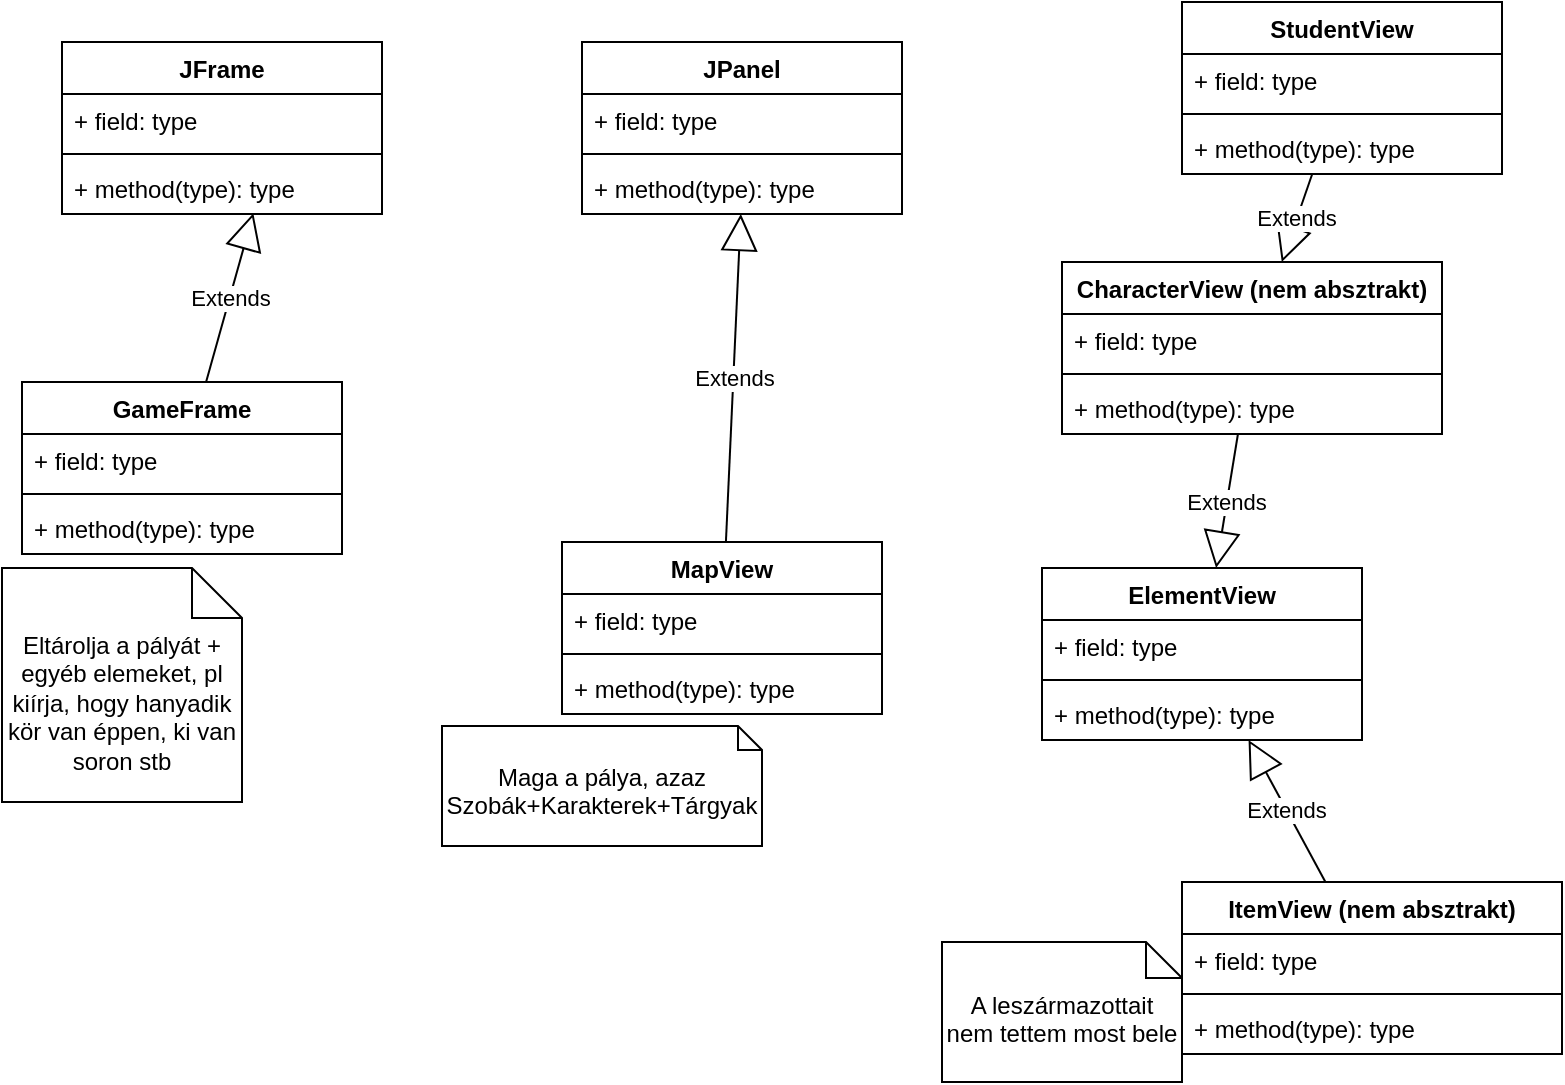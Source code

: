 <mxfile version="23.1.5" type="device" pages="4">
  <diagram name="Class Diagram elképzelés" id="jBqqYdpKlHWJdfAQ_hQS">
    <mxGraphModel dx="880" dy="532" grid="1" gridSize="10" guides="1" tooltips="1" connect="1" arrows="1" fold="1" page="1" pageScale="1" pageWidth="827" pageHeight="1169" math="0" shadow="0">
      <root>
        <mxCell id="0" />
        <mxCell id="1" parent="0" />
        <mxCell id="Ef0-soOT70HIK-JGK4Q5-2" value="ElementView" style="swimlane;fontStyle=1;align=center;verticalAlign=top;childLayout=stackLayout;horizontal=1;startSize=26;horizontalStack=0;resizeParent=1;resizeParentMax=0;resizeLast=0;collapsible=1;marginBottom=0;whiteSpace=wrap;html=1;" parent="1" vertex="1">
          <mxGeometry x="530" y="313" width="160" height="86" as="geometry" />
        </mxCell>
        <mxCell id="Ef0-soOT70HIK-JGK4Q5-3" value="+ field: type" style="text;strokeColor=none;fillColor=none;align=left;verticalAlign=top;spacingLeft=4;spacingRight=4;overflow=hidden;rotatable=0;points=[[0,0.5],[1,0.5]];portConstraint=eastwest;whiteSpace=wrap;html=1;" parent="Ef0-soOT70HIK-JGK4Q5-2" vertex="1">
          <mxGeometry y="26" width="160" height="26" as="geometry" />
        </mxCell>
        <mxCell id="Ef0-soOT70HIK-JGK4Q5-4" value="" style="line;strokeWidth=1;fillColor=none;align=left;verticalAlign=middle;spacingTop=-1;spacingLeft=3;spacingRight=3;rotatable=0;labelPosition=right;points=[];portConstraint=eastwest;strokeColor=inherit;" parent="Ef0-soOT70HIK-JGK4Q5-2" vertex="1">
          <mxGeometry y="52" width="160" height="8" as="geometry" />
        </mxCell>
        <mxCell id="Ef0-soOT70HIK-JGK4Q5-5" value="+ method(type): type" style="text;strokeColor=none;fillColor=none;align=left;verticalAlign=top;spacingLeft=4;spacingRight=4;overflow=hidden;rotatable=0;points=[[0,0.5],[1,0.5]];portConstraint=eastwest;whiteSpace=wrap;html=1;" parent="Ef0-soOT70HIK-JGK4Q5-2" vertex="1">
          <mxGeometry y="60" width="160" height="26" as="geometry" />
        </mxCell>
        <mxCell id="Ef0-soOT70HIK-JGK4Q5-6" value="MapView" style="swimlane;fontStyle=1;align=center;verticalAlign=top;childLayout=stackLayout;horizontal=1;startSize=26;horizontalStack=0;resizeParent=1;resizeParentMax=0;resizeLast=0;collapsible=1;marginBottom=0;whiteSpace=wrap;html=1;" parent="1" vertex="1">
          <mxGeometry x="290" y="300" width="160" height="86" as="geometry" />
        </mxCell>
        <mxCell id="Ef0-soOT70HIK-JGK4Q5-7" value="+ field: type" style="text;strokeColor=none;fillColor=none;align=left;verticalAlign=top;spacingLeft=4;spacingRight=4;overflow=hidden;rotatable=0;points=[[0,0.5],[1,0.5]];portConstraint=eastwest;whiteSpace=wrap;html=1;" parent="Ef0-soOT70HIK-JGK4Q5-6" vertex="1">
          <mxGeometry y="26" width="160" height="26" as="geometry" />
        </mxCell>
        <mxCell id="Ef0-soOT70HIK-JGK4Q5-8" value="" style="line;strokeWidth=1;fillColor=none;align=left;verticalAlign=middle;spacingTop=-1;spacingLeft=3;spacingRight=3;rotatable=0;labelPosition=right;points=[];portConstraint=eastwest;strokeColor=inherit;" parent="Ef0-soOT70HIK-JGK4Q5-6" vertex="1">
          <mxGeometry y="52" width="160" height="8" as="geometry" />
        </mxCell>
        <mxCell id="Ef0-soOT70HIK-JGK4Q5-9" value="+ method(type): type" style="text;strokeColor=none;fillColor=none;align=left;verticalAlign=top;spacingLeft=4;spacingRight=4;overflow=hidden;rotatable=0;points=[[0,0.5],[1,0.5]];portConstraint=eastwest;whiteSpace=wrap;html=1;" parent="Ef0-soOT70HIK-JGK4Q5-6" vertex="1">
          <mxGeometry y="60" width="160" height="26" as="geometry" />
        </mxCell>
        <mxCell id="Ef0-soOT70HIK-JGK4Q5-10" value="GameFrame" style="swimlane;fontStyle=1;align=center;verticalAlign=top;childLayout=stackLayout;horizontal=1;startSize=26;horizontalStack=0;resizeParent=1;resizeParentMax=0;resizeLast=0;collapsible=1;marginBottom=0;whiteSpace=wrap;html=1;" parent="1" vertex="1">
          <mxGeometry x="20" y="220" width="160" height="86" as="geometry" />
        </mxCell>
        <mxCell id="Ef0-soOT70HIK-JGK4Q5-11" value="+ field: type" style="text;strokeColor=none;fillColor=none;align=left;verticalAlign=top;spacingLeft=4;spacingRight=4;overflow=hidden;rotatable=0;points=[[0,0.5],[1,0.5]];portConstraint=eastwest;whiteSpace=wrap;html=1;" parent="Ef0-soOT70HIK-JGK4Q5-10" vertex="1">
          <mxGeometry y="26" width="160" height="26" as="geometry" />
        </mxCell>
        <mxCell id="Ef0-soOT70HIK-JGK4Q5-12" value="" style="line;strokeWidth=1;fillColor=none;align=left;verticalAlign=middle;spacingTop=-1;spacingLeft=3;spacingRight=3;rotatable=0;labelPosition=right;points=[];portConstraint=eastwest;strokeColor=inherit;" parent="Ef0-soOT70HIK-JGK4Q5-10" vertex="1">
          <mxGeometry y="52" width="160" height="8" as="geometry" />
        </mxCell>
        <mxCell id="Ef0-soOT70HIK-JGK4Q5-13" value="+ method(type): type" style="text;strokeColor=none;fillColor=none;align=left;verticalAlign=top;spacingLeft=4;spacingRight=4;overflow=hidden;rotatable=0;points=[[0,0.5],[1,0.5]];portConstraint=eastwest;whiteSpace=wrap;html=1;" parent="Ef0-soOT70HIK-JGK4Q5-10" vertex="1">
          <mxGeometry y="60" width="160" height="26" as="geometry" />
        </mxCell>
        <mxCell id="Ef0-soOT70HIK-JGK4Q5-15" value="JFrame" style="swimlane;fontStyle=1;align=center;verticalAlign=top;childLayout=stackLayout;horizontal=1;startSize=26;horizontalStack=0;resizeParent=1;resizeParentMax=0;resizeLast=0;collapsible=1;marginBottom=0;whiteSpace=wrap;html=1;" parent="1" vertex="1">
          <mxGeometry x="40" y="50" width="160" height="86" as="geometry" />
        </mxCell>
        <mxCell id="Ef0-soOT70HIK-JGK4Q5-16" value="+ field: type" style="text;strokeColor=none;fillColor=none;align=left;verticalAlign=top;spacingLeft=4;spacingRight=4;overflow=hidden;rotatable=0;points=[[0,0.5],[1,0.5]];portConstraint=eastwest;whiteSpace=wrap;html=1;" parent="Ef0-soOT70HIK-JGK4Q5-15" vertex="1">
          <mxGeometry y="26" width="160" height="26" as="geometry" />
        </mxCell>
        <mxCell id="Ef0-soOT70HIK-JGK4Q5-17" value="" style="line;strokeWidth=1;fillColor=none;align=left;verticalAlign=middle;spacingTop=-1;spacingLeft=3;spacingRight=3;rotatable=0;labelPosition=right;points=[];portConstraint=eastwest;strokeColor=inherit;" parent="Ef0-soOT70HIK-JGK4Q5-15" vertex="1">
          <mxGeometry y="52" width="160" height="8" as="geometry" />
        </mxCell>
        <mxCell id="Ef0-soOT70HIK-JGK4Q5-18" value="+ method(type): type" style="text;strokeColor=none;fillColor=none;align=left;verticalAlign=top;spacingLeft=4;spacingRight=4;overflow=hidden;rotatable=0;points=[[0,0.5],[1,0.5]];portConstraint=eastwest;whiteSpace=wrap;html=1;" parent="Ef0-soOT70HIK-JGK4Q5-15" vertex="1">
          <mxGeometry y="60" width="160" height="26" as="geometry" />
        </mxCell>
        <mxCell id="Ef0-soOT70HIK-JGK4Q5-19" value="Extends" style="endArrow=block;endSize=16;endFill=0;html=1;rounded=0;entryX=0.598;entryY=0.985;entryDx=0;entryDy=0;entryPerimeter=0;" parent="1" source="Ef0-soOT70HIK-JGK4Q5-10" target="Ef0-soOT70HIK-JGK4Q5-18" edge="1">
          <mxGeometry width="160" relative="1" as="geometry">
            <mxPoint x="60" y="180" as="sourcePoint" />
            <mxPoint x="220" y="180" as="targetPoint" />
          </mxGeometry>
        </mxCell>
        <mxCell id="Ef0-soOT70HIK-JGK4Q5-20" value="JPanel" style="swimlane;fontStyle=1;align=center;verticalAlign=top;childLayout=stackLayout;horizontal=1;startSize=26;horizontalStack=0;resizeParent=1;resizeParentMax=0;resizeLast=0;collapsible=1;marginBottom=0;whiteSpace=wrap;html=1;" parent="1" vertex="1">
          <mxGeometry x="300" y="50" width="160" height="86" as="geometry" />
        </mxCell>
        <mxCell id="Ef0-soOT70HIK-JGK4Q5-21" value="+ field: type" style="text;strokeColor=none;fillColor=none;align=left;verticalAlign=top;spacingLeft=4;spacingRight=4;overflow=hidden;rotatable=0;points=[[0,0.5],[1,0.5]];portConstraint=eastwest;whiteSpace=wrap;html=1;" parent="Ef0-soOT70HIK-JGK4Q5-20" vertex="1">
          <mxGeometry y="26" width="160" height="26" as="geometry" />
        </mxCell>
        <mxCell id="Ef0-soOT70HIK-JGK4Q5-22" value="" style="line;strokeWidth=1;fillColor=none;align=left;verticalAlign=middle;spacingTop=-1;spacingLeft=3;spacingRight=3;rotatable=0;labelPosition=right;points=[];portConstraint=eastwest;strokeColor=inherit;" parent="Ef0-soOT70HIK-JGK4Q5-20" vertex="1">
          <mxGeometry y="52" width="160" height="8" as="geometry" />
        </mxCell>
        <mxCell id="Ef0-soOT70HIK-JGK4Q5-23" value="+ method(type): type" style="text;strokeColor=none;fillColor=none;align=left;verticalAlign=top;spacingLeft=4;spacingRight=4;overflow=hidden;rotatable=0;points=[[0,0.5],[1,0.5]];portConstraint=eastwest;whiteSpace=wrap;html=1;" parent="Ef0-soOT70HIK-JGK4Q5-20" vertex="1">
          <mxGeometry y="60" width="160" height="26" as="geometry" />
        </mxCell>
        <mxCell id="Ef0-soOT70HIK-JGK4Q5-24" value="Extends" style="endArrow=block;endSize=16;endFill=0;html=1;rounded=0;" parent="1" source="Ef0-soOT70HIK-JGK4Q5-6" target="Ef0-soOT70HIK-JGK4Q5-23" edge="1">
          <mxGeometry width="160" relative="1" as="geometry">
            <mxPoint x="310" y="200" as="sourcePoint" />
            <mxPoint x="470" y="200" as="targetPoint" />
          </mxGeometry>
        </mxCell>
        <mxCell id="Ef0-soOT70HIK-JGK4Q5-25" value="ItemView (nem absztrakt)" style="swimlane;fontStyle=1;align=center;verticalAlign=top;childLayout=stackLayout;horizontal=1;startSize=26;horizontalStack=0;resizeParent=1;resizeParentMax=0;resizeLast=0;collapsible=1;marginBottom=0;whiteSpace=wrap;html=1;" parent="1" vertex="1">
          <mxGeometry x="600" y="470" width="190" height="86" as="geometry" />
        </mxCell>
        <mxCell id="Ef0-soOT70HIK-JGK4Q5-26" value="+ field: type" style="text;strokeColor=none;fillColor=none;align=left;verticalAlign=top;spacingLeft=4;spacingRight=4;overflow=hidden;rotatable=0;points=[[0,0.5],[1,0.5]];portConstraint=eastwest;whiteSpace=wrap;html=1;" parent="Ef0-soOT70HIK-JGK4Q5-25" vertex="1">
          <mxGeometry y="26" width="190" height="26" as="geometry" />
        </mxCell>
        <mxCell id="Ef0-soOT70HIK-JGK4Q5-27" value="" style="line;strokeWidth=1;fillColor=none;align=left;verticalAlign=middle;spacingTop=-1;spacingLeft=3;spacingRight=3;rotatable=0;labelPosition=right;points=[];portConstraint=eastwest;strokeColor=inherit;" parent="Ef0-soOT70HIK-JGK4Q5-25" vertex="1">
          <mxGeometry y="52" width="190" height="8" as="geometry" />
        </mxCell>
        <mxCell id="Ef0-soOT70HIK-JGK4Q5-28" value="+ method(type): type" style="text;strokeColor=none;fillColor=none;align=left;verticalAlign=top;spacingLeft=4;spacingRight=4;overflow=hidden;rotatable=0;points=[[0,0.5],[1,0.5]];portConstraint=eastwest;whiteSpace=wrap;html=1;" parent="Ef0-soOT70HIK-JGK4Q5-25" vertex="1">
          <mxGeometry y="60" width="190" height="26" as="geometry" />
        </mxCell>
        <mxCell id="Ef0-soOT70HIK-JGK4Q5-29" value="Extends" style="endArrow=block;endSize=16;endFill=0;html=1;rounded=0;" parent="1" source="Ef0-soOT70HIK-JGK4Q5-25" target="Ef0-soOT70HIK-JGK4Q5-2" edge="1">
          <mxGeometry width="160" relative="1" as="geometry">
            <mxPoint x="290" y="480" as="sourcePoint" />
            <mxPoint x="450" y="480" as="targetPoint" />
          </mxGeometry>
        </mxCell>
        <mxCell id="Ef0-soOT70HIK-JGK4Q5-31" value="Maga a pálya, azaz Szobák+Karakterek+Tárgyak" style="shape=note2;boundedLbl=1;whiteSpace=wrap;html=1;size=12;verticalAlign=top;align=center;" parent="1" vertex="1">
          <mxGeometry x="230" y="392" width="160" height="60" as="geometry" />
        </mxCell>
        <mxCell id="Ef0-soOT70HIK-JGK4Q5-33" value="Eltárolja a pályát + egyéb elemeket, pl kiírja, hogy hanyadik kör van éppen, ki van soron stb" style="shape=note2;boundedLbl=1;whiteSpace=wrap;html=1;size=25;verticalAlign=top;align=center;" parent="1" vertex="1">
          <mxGeometry x="10" y="313" width="120" height="117" as="geometry" />
        </mxCell>
        <mxCell id="Ef0-soOT70HIK-JGK4Q5-34" value="A leszármazottait nem tettem most bele" style="shape=note2;boundedLbl=1;whiteSpace=wrap;html=1;size=18;verticalAlign=top;align=center;" parent="1" vertex="1">
          <mxGeometry x="480" y="500" width="120" height="70" as="geometry" />
        </mxCell>
        <mxCell id="Ef0-soOT70HIK-JGK4Q5-35" value="CharacterView (nem absztrakt)" style="swimlane;fontStyle=1;align=center;verticalAlign=top;childLayout=stackLayout;horizontal=1;startSize=26;horizontalStack=0;resizeParent=1;resizeParentMax=0;resizeLast=0;collapsible=1;marginBottom=0;whiteSpace=wrap;html=1;" parent="1" vertex="1">
          <mxGeometry x="540" y="160" width="190" height="86" as="geometry" />
        </mxCell>
        <mxCell id="Ef0-soOT70HIK-JGK4Q5-36" value="+ field: type" style="text;strokeColor=none;fillColor=none;align=left;verticalAlign=top;spacingLeft=4;spacingRight=4;overflow=hidden;rotatable=0;points=[[0,0.5],[1,0.5]];portConstraint=eastwest;whiteSpace=wrap;html=1;" parent="Ef0-soOT70HIK-JGK4Q5-35" vertex="1">
          <mxGeometry y="26" width="190" height="26" as="geometry" />
        </mxCell>
        <mxCell id="Ef0-soOT70HIK-JGK4Q5-37" value="" style="line;strokeWidth=1;fillColor=none;align=left;verticalAlign=middle;spacingTop=-1;spacingLeft=3;spacingRight=3;rotatable=0;labelPosition=right;points=[];portConstraint=eastwest;strokeColor=inherit;" parent="Ef0-soOT70HIK-JGK4Q5-35" vertex="1">
          <mxGeometry y="52" width="190" height="8" as="geometry" />
        </mxCell>
        <mxCell id="Ef0-soOT70HIK-JGK4Q5-38" value="+ method(type): type" style="text;strokeColor=none;fillColor=none;align=left;verticalAlign=top;spacingLeft=4;spacingRight=4;overflow=hidden;rotatable=0;points=[[0,0.5],[1,0.5]];portConstraint=eastwest;whiteSpace=wrap;html=1;" parent="Ef0-soOT70HIK-JGK4Q5-35" vertex="1">
          <mxGeometry y="60" width="190" height="26" as="geometry" />
        </mxCell>
        <mxCell id="Ef0-soOT70HIK-JGK4Q5-39" value="StudentView" style="swimlane;fontStyle=1;align=center;verticalAlign=top;childLayout=stackLayout;horizontal=1;startSize=26;horizontalStack=0;resizeParent=1;resizeParentMax=0;resizeLast=0;collapsible=1;marginBottom=0;whiteSpace=wrap;html=1;" parent="1" vertex="1">
          <mxGeometry x="600" y="30" width="160" height="86" as="geometry" />
        </mxCell>
        <mxCell id="Ef0-soOT70HIK-JGK4Q5-40" value="+ field: type" style="text;strokeColor=none;fillColor=none;align=left;verticalAlign=top;spacingLeft=4;spacingRight=4;overflow=hidden;rotatable=0;points=[[0,0.5],[1,0.5]];portConstraint=eastwest;whiteSpace=wrap;html=1;" parent="Ef0-soOT70HIK-JGK4Q5-39" vertex="1">
          <mxGeometry y="26" width="160" height="26" as="geometry" />
        </mxCell>
        <mxCell id="Ef0-soOT70HIK-JGK4Q5-41" value="" style="line;strokeWidth=1;fillColor=none;align=left;verticalAlign=middle;spacingTop=-1;spacingLeft=3;spacingRight=3;rotatable=0;labelPosition=right;points=[];portConstraint=eastwest;strokeColor=inherit;" parent="Ef0-soOT70HIK-JGK4Q5-39" vertex="1">
          <mxGeometry y="52" width="160" height="8" as="geometry" />
        </mxCell>
        <mxCell id="Ef0-soOT70HIK-JGK4Q5-42" value="+ method(type): type" style="text;strokeColor=none;fillColor=none;align=left;verticalAlign=top;spacingLeft=4;spacingRight=4;overflow=hidden;rotatable=0;points=[[0,0.5],[1,0.5]];portConstraint=eastwest;whiteSpace=wrap;html=1;" parent="Ef0-soOT70HIK-JGK4Q5-39" vertex="1">
          <mxGeometry y="60" width="160" height="26" as="geometry" />
        </mxCell>
        <mxCell id="Ef0-soOT70HIK-JGK4Q5-43" value="Extends" style="endArrow=block;endSize=16;endFill=0;html=1;rounded=0;" parent="1" source="Ef0-soOT70HIK-JGK4Q5-35" target="Ef0-soOT70HIK-JGK4Q5-2" edge="1">
          <mxGeometry width="160" relative="1" as="geometry">
            <mxPoint x="480" y="280" as="sourcePoint" />
            <mxPoint x="640" y="280" as="targetPoint" />
          </mxGeometry>
        </mxCell>
        <mxCell id="Ef0-soOT70HIK-JGK4Q5-44" value="Extends" style="endArrow=block;endSize=16;endFill=0;html=1;rounded=0;" parent="1" source="Ef0-soOT70HIK-JGK4Q5-39" target="Ef0-soOT70HIK-JGK4Q5-35" edge="1">
          <mxGeometry width="160" relative="1" as="geometry">
            <mxPoint x="540" y="130" as="sourcePoint" />
            <mxPoint x="700" y="130" as="targetPoint" />
          </mxGeometry>
        </mxCell>
      </root>
    </mxGraphModel>
  </diagram>
  <diagram id="mY88koATLt1nWZRgRSC9" name="Screen draw">
    <mxGraphModel dx="880" dy="532" grid="1" gridSize="10" guides="1" tooltips="1" connect="1" arrows="1" fold="1" page="1" pageScale="1" pageWidth="827" pageHeight="1169" math="0" shadow="0">
      <root>
        <mxCell id="0" />
        <mxCell id="1" parent="0" />
        <mxCell id="3rY0xTCGOZBLsAdfbido-1" value="g: GameFrame" style="shape=umlLifeline;perimeter=lifelinePerimeter;whiteSpace=wrap;html=1;container=1;dropTarget=0;collapsible=0;recursiveResize=0;outlineConnect=0;portConstraint=eastwest;newEdgeStyle={&quot;curved&quot;:0,&quot;rounded&quot;:0};" parent="1" vertex="1">
          <mxGeometry x="143.8" y="170" width="100" height="260" as="geometry" />
        </mxCell>
        <mxCell id="3rY0xTCGOZBLsAdfbido-2" value="" style="html=1;points=[[0,0,0,0,5],[0,1,0,0,-5],[1,0,0,0,5],[1,1,0,0,-5]];perimeter=orthogonalPerimeter;outlineConnect=0;targetShapes=umlLifeline;portConstraint=eastwest;newEdgeStyle={&quot;curved&quot;:0,&quot;rounded&quot;:0};" parent="3rY0xTCGOZBLsAdfbido-1" vertex="1">
          <mxGeometry x="45" y="60" width="10" height="180" as="geometry" />
        </mxCell>
        <mxCell id="3rY0xTCGOZBLsAdfbido-3" value="m: MapView" style="shape=umlLifeline;perimeter=lifelinePerimeter;whiteSpace=wrap;html=1;container=1;dropTarget=0;collapsible=0;recursiveResize=0;outlineConnect=0;portConstraint=eastwest;newEdgeStyle={&quot;curved&quot;:0,&quot;rounded&quot;:0};" parent="1" vertex="1">
          <mxGeometry x="303.8" y="170" width="100" height="260" as="geometry" />
        </mxCell>
        <mxCell id="3rY0xTCGOZBLsAdfbido-4" value="" style="html=1;points=[[0,0,0,0,5],[0,1,0,0,-5],[1,0,0,0,5],[1,1,0,0,-5]];perimeter=orthogonalPerimeter;outlineConnect=0;targetShapes=umlLifeline;portConstraint=eastwest;newEdgeStyle={&quot;curved&quot;:0,&quot;rounded&quot;:0};" parent="3rY0xTCGOZBLsAdfbido-3" vertex="1">
          <mxGeometry x="45" y="180" width="10" height="30" as="geometry" />
        </mxCell>
        <mxCell id="3rY0xTCGOZBLsAdfbido-5" value="drawMap()" style="html=1;verticalAlign=bottom;endArrow=block;curved=0;rounded=0;" parent="1" edge="1">
          <mxGeometry width="80" relative="1" as="geometry">
            <mxPoint x="81.2" y="230" as="sourcePoint" />
            <mxPoint x="190.0" y="230" as="targetPoint" />
          </mxGeometry>
        </mxCell>
        <mxCell id="3rY0xTCGOZBLsAdfbido-6" value="draw()" style="html=1;verticalAlign=bottom;endArrow=block;curved=0;rounded=0;" parent="1" edge="1">
          <mxGeometry x="-0.002" width="80" relative="1" as="geometry">
            <mxPoint x="196.9" y="350" as="sourcePoint" />
            <mxPoint x="346.9" y="350" as="targetPoint" />
            <mxPoint as="offset" />
          </mxGeometry>
        </mxCell>
        <mxCell id="3rY0xTCGOZBLsAdfbido-7" value="" style="html=1;verticalAlign=bottom;endArrow=open;dashed=1;endSize=8;curved=0;rounded=0;" parent="1" target="3rY0xTCGOZBLsAdfbido-2" edge="1">
          <mxGeometry relative="1" as="geometry">
            <mxPoint x="353.8" y="379.58" as="sourcePoint" />
            <mxPoint x="203.8" y="379.58" as="targetPoint" />
          </mxGeometry>
        </mxCell>
        <mxCell id="3rY0xTCGOZBLsAdfbido-8" value="" style="html=1;verticalAlign=bottom;endArrow=open;dashed=1;endSize=8;curved=0;rounded=0;entryX=0.001;entryY=0.869;entryDx=0;entryDy=0;entryPerimeter=0;" parent="1" source="3rY0xTCGOZBLsAdfbido-2" target="3rY0xTCGOZBLsAdfbido-9" edge="1">
          <mxGeometry relative="1" as="geometry">
            <mxPoint x="193.8" y="350" as="sourcePoint" />
            <mxPoint x="113.8" y="350" as="targetPoint" />
          </mxGeometry>
        </mxCell>
        <mxCell id="3rY0xTCGOZBLsAdfbido-9" value="&lt;b&gt;sd&lt;/b&gt;&amp;nbsp;Screen Draw" style="shape=umlFrame;whiteSpace=wrap;html=1;pointerEvents=0;width=190;height=30;" parent="1" vertex="1">
          <mxGeometry x="80" y="130" width="383.8" height="320" as="geometry" />
        </mxCell>
        <mxCell id="3rY0xTCGOZBLsAdfbido-10" value="" style="endArrow=none;dashed=1;html=1;rounded=0;" parent="1" edge="1">
          <mxGeometry width="50" height="50" relative="1" as="geometry">
            <mxPoint x="80" y="465" as="sourcePoint" />
            <mxPoint x="80" y="115" as="targetPoint" />
          </mxGeometry>
        </mxCell>
        <mxCell id="3rY0xTCGOZBLsAdfbido-11" value=":GameController" style="shape=umlActor;verticalLabelPosition=bottom;verticalAlign=top;html=1;outlineConnect=0;" parent="1" vertex="1">
          <mxGeometry x="60" y="25" width="40" height="70" as="geometry" />
        </mxCell>
        <mxCell id="3rY0xTCGOZBLsAdfbido-14" value="" style="html=1;points=[[0,0,0,0,5],[0,1,0,0,-5],[1,0,0,0,5],[1,1,0,0,-5]];perimeter=orthogonalPerimeter;outlineConnect=0;targetShapes=umlLifeline;portConstraint=eastwest;newEdgeStyle={&quot;curved&quot;:0,&quot;rounded&quot;:0};" parent="1" vertex="1">
          <mxGeometry x="194" y="260" width="10" height="40" as="geometry" />
        </mxCell>
        <mxCell id="3rY0xTCGOZBLsAdfbido-15" value="updateHud()" style="html=1;align=left;spacingLeft=2;endArrow=block;rounded=0;edgeStyle=orthogonalEdgeStyle;curved=0;rounded=0;" parent="1" target="3rY0xTCGOZBLsAdfbido-14" edge="1">
          <mxGeometry relative="1" as="geometry">
            <mxPoint x="199" y="240" as="sourcePoint" />
            <Array as="points">
              <mxPoint x="229" y="270" />
            </Array>
          </mxGeometry>
        </mxCell>
      </root>
    </mxGraphModel>
  </diagram>
  <diagram id="gY38Mg2lzhMUQSdMGPoM" name="Page-3">
    <mxGraphModel dx="880" dy="532" grid="1" gridSize="10" guides="1" tooltips="1" connect="1" arrows="1" fold="1" page="1" pageScale="1" pageWidth="827" pageHeight="1169" math="0" shadow="0">
      <root>
        <mxCell id="0" />
        <mxCell id="1" parent="0" />
        <mxCell id="lf0vXQTsrc40TEjU3G8r-1" value="s: Student" style="shape=umlLifeline;perimeter=lifelinePerimeter;whiteSpace=wrap;html=1;container=1;dropTarget=0;collapsible=0;recursiveResize=0;outlineConnect=0;portConstraint=eastwest;newEdgeStyle={&quot;curved&quot;:0,&quot;rounded&quot;:0};" parent="1" vertex="1">
          <mxGeometry x="143.8" y="170" width="100" height="200" as="geometry" />
        </mxCell>
        <mxCell id="lf0vXQTsrc40TEjU3G8r-2" value="" style="html=1;points=[[0,0,0,0,5],[0,1,0,0,-5],[1,0,0,0,5],[1,1,0,0,-5]];perimeter=orthogonalPerimeter;outlineConnect=0;targetShapes=umlLifeline;portConstraint=eastwest;newEdgeStyle={&quot;curved&quot;:0,&quot;rounded&quot;:0};" parent="lf0vXQTsrc40TEjU3G8r-1" vertex="1">
          <mxGeometry x="45" y="70" width="10" height="110" as="geometry" />
        </mxCell>
        <mxCell id="lf0vXQTsrc40TEjU3G8r-3" value="f: fakeFFP2" style="shape=umlLifeline;perimeter=lifelinePerimeter;whiteSpace=wrap;html=1;container=1;dropTarget=0;collapsible=0;recursiveResize=0;outlineConnect=0;portConstraint=eastwest;newEdgeStyle={&quot;curved&quot;:0,&quot;rounded&quot;:0};" parent="1" vertex="1">
          <mxGeometry x="303.8" y="170" width="100" height="200" as="geometry" />
        </mxCell>
        <mxCell id="lf0vXQTsrc40TEjU3G8r-4" value="" style="html=1;points=[[0,0,0,0,5],[0,1,0,0,-5],[1,0,0,0,5],[1,1,0,0,-5]];perimeter=orthogonalPerimeter;outlineConnect=0;targetShapes=umlLifeline;portConstraint=eastwest;newEdgeStyle={&quot;curved&quot;:0,&quot;rounded&quot;:0};" parent="lf0vXQTsrc40TEjU3G8r-3" vertex="1">
          <mxGeometry x="45" y="90" width="10" height="60" as="geometry" />
        </mxCell>
        <mxCell id="lf0vXQTsrc40TEjU3G8r-5" value="useItem(f)" style="html=1;verticalAlign=bottom;endArrow=block;curved=0;rounded=0;" parent="1" target="lf0vXQTsrc40TEjU3G8r-2" edge="1">
          <mxGeometry width="80" relative="1" as="geometry">
            <mxPoint x="80" y="250" as="sourcePoint" />
            <mxPoint x="173.8" y="250" as="targetPoint" />
          </mxGeometry>
        </mxCell>
        <mxCell id="lf0vXQTsrc40TEjU3G8r-6" value="use(s)" style="html=1;verticalAlign=bottom;endArrow=block;curved=0;rounded=0;" parent="1" edge="1">
          <mxGeometry width="80" relative="1" as="geometry">
            <mxPoint x="198.8" y="260" as="sourcePoint" />
            <mxPoint x="348.8" y="260" as="targetPoint" />
          </mxGeometry>
        </mxCell>
        <mxCell id="lf0vXQTsrc40TEjU3G8r-7" value="" style="html=1;verticalAlign=bottom;endArrow=open;dashed=1;endSize=8;curved=0;rounded=0;" parent="1" target="lf0vXQTsrc40TEjU3G8r-2" edge="1">
          <mxGeometry relative="1" as="geometry">
            <mxPoint x="353.8" y="319.58" as="sourcePoint" />
            <mxPoint x="203.8" y="319.58" as="targetPoint" />
          </mxGeometry>
        </mxCell>
        <mxCell id="lf0vXQTsrc40TEjU3G8r-8" value="" style="html=1;verticalAlign=bottom;endArrow=open;dashed=1;endSize=8;curved=0;rounded=0;entryX=0.001;entryY=0.869;entryDx=0;entryDy=0;entryPerimeter=0;" parent="1" target="lf0vXQTsrc40TEjU3G8r-9" edge="1">
          <mxGeometry relative="1" as="geometry">
            <mxPoint x="193.8" y="350" as="sourcePoint" />
            <mxPoint x="113.8" y="350" as="targetPoint" />
          </mxGeometry>
        </mxCell>
        <mxCell id="lf0vXQTsrc40TEjU3G8r-9" value="&lt;b&gt;sd&lt;/b&gt;&amp;nbsp;Use FakeFFP2" style="shape=umlFrame;whiteSpace=wrap;html=1;pointerEvents=0;width=190;height=30;" parent="1" vertex="1">
          <mxGeometry x="80" y="130" width="383.8" height="250" as="geometry" />
        </mxCell>
        <mxCell id="lf0vXQTsrc40TEjU3G8r-10" value="" style="endArrow=none;dashed=1;html=1;rounded=0;" parent="1" edge="1">
          <mxGeometry width="50" height="50" relative="1" as="geometry">
            <mxPoint x="80" y="465" as="sourcePoint" />
            <mxPoint x="80" y="115" as="targetPoint" />
          </mxGeometry>
        </mxCell>
        <mxCell id="lf0vXQTsrc40TEjU3G8r-11" value=":GameController" style="shape=umlActor;verticalLabelPosition=bottom;verticalAlign=top;html=1;outlineConnect=0;" parent="1" vertex="1">
          <mxGeometry x="60" y="25" width="40" height="70" as="geometry" />
        </mxCell>
      </root>
    </mxGraphModel>
  </diagram>
  <diagram id="v2V4-2mr_an6jwnQ4LPy" name="Page-4">
    <mxGraphModel dx="880" dy="532" grid="1" gridSize="10" guides="1" tooltips="1" connect="1" arrows="1" fold="1" page="1" pageScale="1" pageWidth="827" pageHeight="1169" math="0" shadow="0">
      <root>
        <mxCell id="0" />
        <mxCell id="1" parent="0" />
      </root>
    </mxGraphModel>
  </diagram>
</mxfile>
